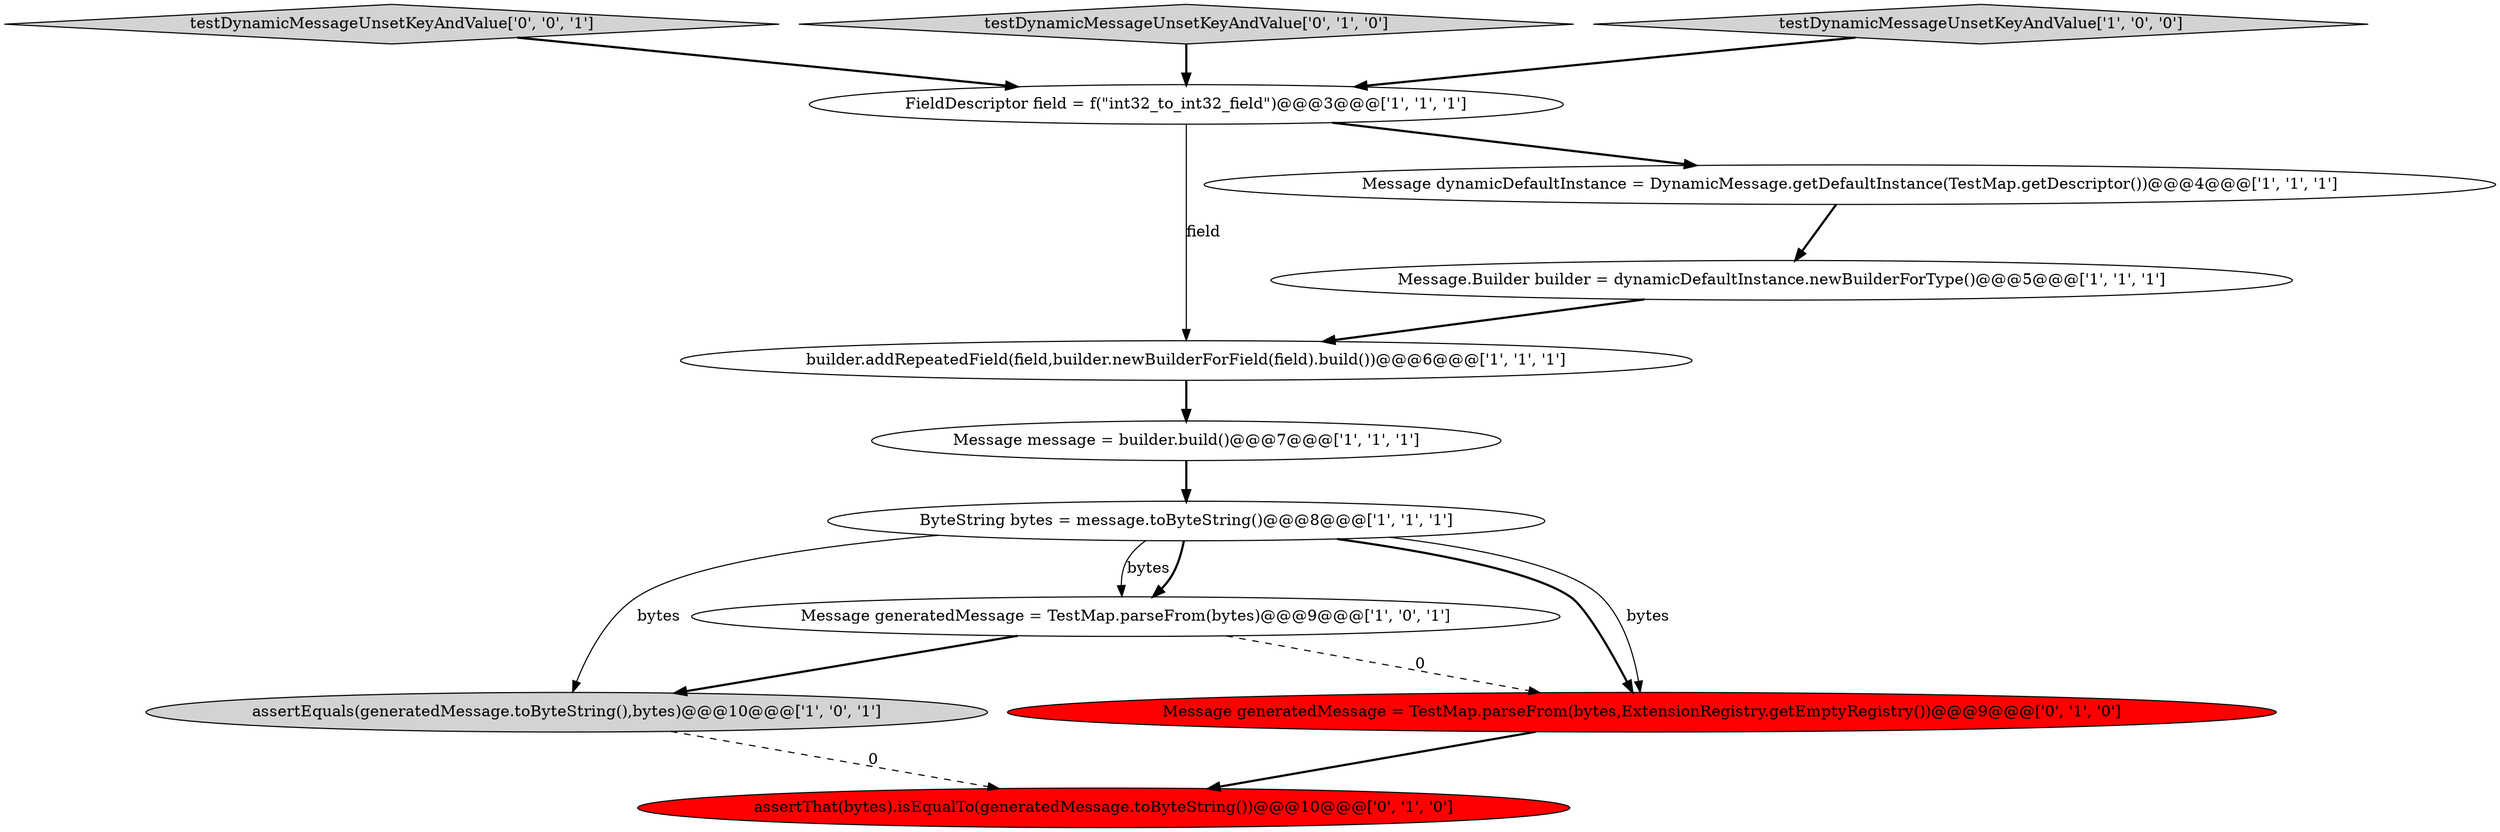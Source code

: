 digraph {
12 [style = filled, label = "testDynamicMessageUnsetKeyAndValue['0', '0', '1']", fillcolor = lightgray, shape = diamond image = "AAA0AAABBB3BBB"];
1 [style = filled, label = "FieldDescriptor field = f(\"int32_to_int32_field\")@@@3@@@['1', '1', '1']", fillcolor = white, shape = ellipse image = "AAA0AAABBB1BBB"];
2 [style = filled, label = "builder.addRepeatedField(field,builder.newBuilderForField(field).build())@@@6@@@['1', '1', '1']", fillcolor = white, shape = ellipse image = "AAA0AAABBB1BBB"];
11 [style = filled, label = "assertThat(bytes).isEqualTo(generatedMessage.toByteString())@@@10@@@['0', '1', '0']", fillcolor = red, shape = ellipse image = "AAA1AAABBB2BBB"];
9 [style = filled, label = "testDynamicMessageUnsetKeyAndValue['0', '1', '0']", fillcolor = lightgray, shape = diamond image = "AAA0AAABBB2BBB"];
4 [style = filled, label = "assertEquals(generatedMessage.toByteString(),bytes)@@@10@@@['1', '0', '1']", fillcolor = lightgray, shape = ellipse image = "AAA0AAABBB1BBB"];
3 [style = filled, label = "ByteString bytes = message.toByteString()@@@8@@@['1', '1', '1']", fillcolor = white, shape = ellipse image = "AAA0AAABBB1BBB"];
7 [style = filled, label = "Message message = builder.build()@@@7@@@['1', '1', '1']", fillcolor = white, shape = ellipse image = "AAA0AAABBB1BBB"];
8 [style = filled, label = "Message generatedMessage = TestMap.parseFrom(bytes)@@@9@@@['1', '0', '1']", fillcolor = white, shape = ellipse image = "AAA0AAABBB1BBB"];
6 [style = filled, label = "Message.Builder builder = dynamicDefaultInstance.newBuilderForType()@@@5@@@['1', '1', '1']", fillcolor = white, shape = ellipse image = "AAA0AAABBB1BBB"];
0 [style = filled, label = "testDynamicMessageUnsetKeyAndValue['1', '0', '0']", fillcolor = lightgray, shape = diamond image = "AAA0AAABBB1BBB"];
10 [style = filled, label = "Message generatedMessage = TestMap.parseFrom(bytes,ExtensionRegistry.getEmptyRegistry())@@@9@@@['0', '1', '0']", fillcolor = red, shape = ellipse image = "AAA1AAABBB2BBB"];
5 [style = filled, label = "Message dynamicDefaultInstance = DynamicMessage.getDefaultInstance(TestMap.getDescriptor())@@@4@@@['1', '1', '1']", fillcolor = white, shape = ellipse image = "AAA0AAABBB1BBB"];
1->5 [style = bold, label=""];
3->10 [style = bold, label=""];
10->11 [style = bold, label=""];
2->7 [style = bold, label=""];
8->4 [style = bold, label=""];
5->6 [style = bold, label=""];
9->1 [style = bold, label=""];
3->8 [style = solid, label="bytes"];
1->2 [style = solid, label="field"];
8->10 [style = dashed, label="0"];
12->1 [style = bold, label=""];
3->10 [style = solid, label="bytes"];
4->11 [style = dashed, label="0"];
0->1 [style = bold, label=""];
3->8 [style = bold, label=""];
3->4 [style = solid, label="bytes"];
7->3 [style = bold, label=""];
6->2 [style = bold, label=""];
}
